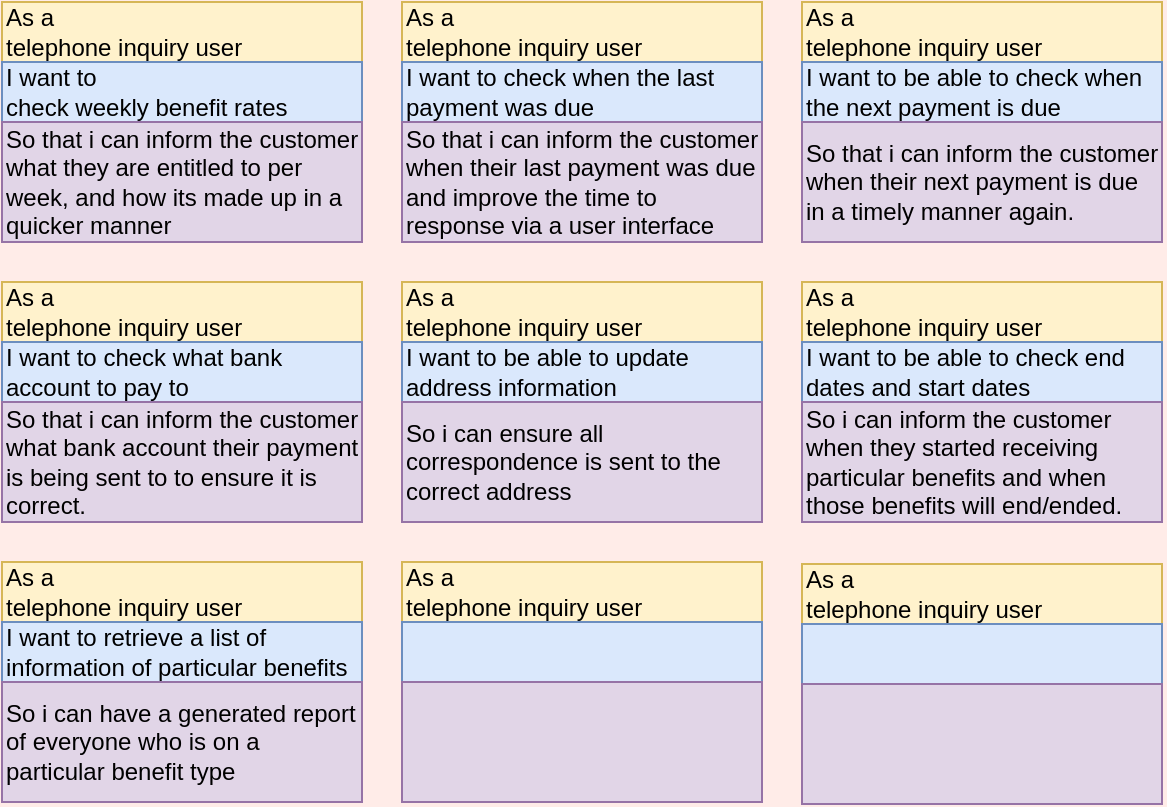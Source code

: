 <mxfile>
    <diagram id="C5RBs43oDa-KdzZeNtuy" name="User-Stories">
        <mxGraphModel dx="999" dy="577" grid="0" gridSize="10" guides="1" tooltips="1" connect="1" arrows="1" fold="1" page="1" pageScale="1" pageWidth="827" pageHeight="1169" background="#FFECE8" math="0" shadow="0">
            <root>
                <mxCell id="WIyWlLk6GJQsqaUBKTNV-0"/>
                <mxCell id="WIyWlLk6GJQsqaUBKTNV-1" parent="WIyWlLk6GJQsqaUBKTNV-0"/>
                <mxCell id="-pO2XmQCndsoNApmB1Te-9" value="" style="group;fontColor=#000000;" parent="WIyWlLk6GJQsqaUBKTNV-1" vertex="1" connectable="0">
                    <mxGeometry x="40" y="40" width="180" height="120" as="geometry"/>
                </mxCell>
                <mxCell id="-pO2XmQCndsoNApmB1Te-0" value="" style="rounded=0;whiteSpace=wrap;html=1;fontColor=#000000;" parent="-pO2XmQCndsoNApmB1Te-9" vertex="1">
                    <mxGeometry width="180" height="120" as="geometry"/>
                </mxCell>
                <mxCell id="-pO2XmQCndsoNApmB1Te-2" value="" style="endArrow=none;html=1;rounded=0;exitX=0;exitY=0.25;exitDx=0;exitDy=0;entryX=1;entryY=0.25;entryDx=0;entryDy=0;fontColor=#000000;" parent="-pO2XmQCndsoNApmB1Te-9" source="-pO2XmQCndsoNApmB1Te-0" target="-pO2XmQCndsoNApmB1Te-0" edge="1">
                    <mxGeometry width="50" height="50" relative="1" as="geometry">
                        <mxPoint x="350" y="230" as="sourcePoint"/>
                        <mxPoint x="400" y="180" as="targetPoint"/>
                        <Array as="points"/>
                    </mxGeometry>
                </mxCell>
                <mxCell id="-pO2XmQCndsoNApmB1Te-3" value="&lt;div align=&quot;left&quot;&gt;As a &lt;/div&gt;telephone inquiry user" style="text;html=1;strokeColor=#d6b656;fillColor=#fff2cc;align=left;verticalAlign=middle;whiteSpace=wrap;rounded=0;fontColor=#000000;" parent="-pO2XmQCndsoNApmB1Te-9" vertex="1">
                    <mxGeometry width="180" height="30" as="geometry"/>
                </mxCell>
                <mxCell id="-pO2XmQCndsoNApmB1Te-6" value="" style="endArrow=none;html=1;rounded=0;entryX=1;entryY=0.5;entryDx=0;entryDy=0;fontColor=#000000;" parent="-pO2XmQCndsoNApmB1Te-9" target="-pO2XmQCndsoNApmB1Te-0" edge="1">
                    <mxGeometry width="50" height="50" relative="1" as="geometry">
                        <mxPoint y="60" as="sourcePoint"/>
                        <mxPoint x="50" y="10" as="targetPoint"/>
                    </mxGeometry>
                </mxCell>
                <mxCell id="-pO2XmQCndsoNApmB1Te-7" value="&lt;div align=&quot;left&quot;&gt;I want to &lt;/div&gt;check weekly benefit rates" style="text;html=1;strokeColor=#6c8ebf;fillColor=#dae8fc;align=left;verticalAlign=middle;whiteSpace=wrap;rounded=0;fontColor=#000000;" parent="-pO2XmQCndsoNApmB1Te-9" vertex="1">
                    <mxGeometry y="30" width="180" height="30" as="geometry"/>
                </mxCell>
                <mxCell id="-pO2XmQCndsoNApmB1Te-8" value="So that i can inform the customer what they are entitled to per week, and how its made up in a quicker manner" style="text;html=1;strokeColor=#9673a6;fillColor=#e1d5e7;align=left;verticalAlign=middle;whiteSpace=wrap;rounded=0;fontColor=#000000;" parent="-pO2XmQCndsoNApmB1Te-9" vertex="1">
                    <mxGeometry y="60" width="180" height="60" as="geometry"/>
                </mxCell>
                <mxCell id="-pO2XmQCndsoNApmB1Te-10" value="" style="group;fillColor=#fff2cc;strokeColor=#d6b656;fontColor=#000000;" parent="WIyWlLk6GJQsqaUBKTNV-1" vertex="1" connectable="0">
                    <mxGeometry x="240" y="40" width="180" height="120" as="geometry"/>
                </mxCell>
                <mxCell id="-pO2XmQCndsoNApmB1Te-11" value="" style="rounded=0;whiteSpace=wrap;html=1;fontColor=#000000;" parent="-pO2XmQCndsoNApmB1Te-10" vertex="1">
                    <mxGeometry width="180" height="120" as="geometry"/>
                </mxCell>
                <mxCell id="-pO2XmQCndsoNApmB1Te-12" value="" style="endArrow=none;html=1;rounded=0;exitX=0;exitY=0.25;exitDx=0;exitDy=0;entryX=1;entryY=0.25;entryDx=0;entryDy=0;fontColor=#000000;" parent="-pO2XmQCndsoNApmB1Te-10" source="-pO2XmQCndsoNApmB1Te-11" target="-pO2XmQCndsoNApmB1Te-11" edge="1">
                    <mxGeometry width="50" height="50" relative="1" as="geometry">
                        <mxPoint x="350" y="230" as="sourcePoint"/>
                        <mxPoint x="400" y="180" as="targetPoint"/>
                        <Array as="points"/>
                    </mxGeometry>
                </mxCell>
                <mxCell id="-pO2XmQCndsoNApmB1Te-13" value="&lt;div align=&quot;left&quot;&gt;As a &lt;/div&gt;telephone inquiry user" style="text;html=1;strokeColor=#d6b656;fillColor=#fff2cc;align=left;verticalAlign=middle;whiteSpace=wrap;rounded=0;fontColor=#000000;" parent="-pO2XmQCndsoNApmB1Te-10" vertex="1">
                    <mxGeometry width="180" height="30" as="geometry"/>
                </mxCell>
                <mxCell id="-pO2XmQCndsoNApmB1Te-14" value="" style="endArrow=none;html=1;rounded=0;entryX=1;entryY=0.5;entryDx=0;entryDy=0;fontColor=#000000;" parent="-pO2XmQCndsoNApmB1Te-10" target="-pO2XmQCndsoNApmB1Te-11" edge="1">
                    <mxGeometry width="50" height="50" relative="1" as="geometry">
                        <mxPoint y="60" as="sourcePoint"/>
                        <mxPoint x="50" y="10" as="targetPoint"/>
                    </mxGeometry>
                </mxCell>
                <mxCell id="-pO2XmQCndsoNApmB1Te-15" value="I want to check when the last payment was due" style="text;html=1;strokeColor=#6c8ebf;fillColor=#dae8fc;align=left;verticalAlign=middle;whiteSpace=wrap;rounded=0;fontColor=#000000;" parent="-pO2XmQCndsoNApmB1Te-10" vertex="1">
                    <mxGeometry y="30" width="180" height="30" as="geometry"/>
                </mxCell>
                <mxCell id="-pO2XmQCndsoNApmB1Te-16" value="So that i can inform the customer when their last payment was due and improve the time to response via a user interface" style="text;html=1;strokeColor=#9673a6;fillColor=#e1d5e7;align=left;verticalAlign=middle;whiteSpace=wrap;rounded=0;fontColor=#000000;" parent="-pO2XmQCndsoNApmB1Te-10" vertex="1">
                    <mxGeometry y="60" width="180" height="60" as="geometry"/>
                </mxCell>
                <mxCell id="-pO2XmQCndsoNApmB1Te-17" value="" style="group;fontColor=#000000;" parent="WIyWlLk6GJQsqaUBKTNV-1" vertex="1" connectable="0">
                    <mxGeometry x="440" y="40" width="180" height="120" as="geometry"/>
                </mxCell>
                <mxCell id="-pO2XmQCndsoNApmB1Te-18" value="" style="rounded=0;whiteSpace=wrap;html=1;fontColor=#000000;" parent="-pO2XmQCndsoNApmB1Te-17" vertex="1">
                    <mxGeometry width="180" height="120" as="geometry"/>
                </mxCell>
                <mxCell id="-pO2XmQCndsoNApmB1Te-19" value="" style="endArrow=none;html=1;rounded=0;exitX=0;exitY=0.25;exitDx=0;exitDy=0;entryX=1;entryY=0.25;entryDx=0;entryDy=0;fontColor=#000000;" parent="-pO2XmQCndsoNApmB1Te-17" source="-pO2XmQCndsoNApmB1Te-18" target="-pO2XmQCndsoNApmB1Te-18" edge="1">
                    <mxGeometry width="50" height="50" relative="1" as="geometry">
                        <mxPoint x="350" y="230" as="sourcePoint"/>
                        <mxPoint x="400" y="180" as="targetPoint"/>
                        <Array as="points"/>
                    </mxGeometry>
                </mxCell>
                <mxCell id="-pO2XmQCndsoNApmB1Te-20" value="&lt;div align=&quot;left&quot;&gt;As a &lt;/div&gt;telephone inquiry user" style="text;html=1;strokeColor=#d6b656;fillColor=#fff2cc;align=left;verticalAlign=middle;whiteSpace=wrap;rounded=0;fontColor=#000000;" parent="-pO2XmQCndsoNApmB1Te-17" vertex="1">
                    <mxGeometry width="180" height="30" as="geometry"/>
                </mxCell>
                <mxCell id="-pO2XmQCndsoNApmB1Te-21" value="" style="endArrow=none;html=1;rounded=0;entryX=1;entryY=0.5;entryDx=0;entryDy=0;fontColor=#000000;" parent="-pO2XmQCndsoNApmB1Te-17" target="-pO2XmQCndsoNApmB1Te-18" edge="1">
                    <mxGeometry width="50" height="50" relative="1" as="geometry">
                        <mxPoint y="60" as="sourcePoint"/>
                        <mxPoint x="50" y="10" as="targetPoint"/>
                    </mxGeometry>
                </mxCell>
                <mxCell id="-pO2XmQCndsoNApmB1Te-22" value="&lt;div align=&quot;left&quot;&gt;I want to be able to check when the next payment is due&lt;br&gt;&lt;/div&gt;" style="text;html=1;strokeColor=#6c8ebf;fillColor=#dae8fc;align=left;verticalAlign=middle;whiteSpace=wrap;rounded=0;fontColor=#000000;" parent="-pO2XmQCndsoNApmB1Te-17" vertex="1">
                    <mxGeometry y="30" width="180" height="30" as="geometry"/>
                </mxCell>
                <mxCell id="-pO2XmQCndsoNApmB1Te-23" value="So that i can inform the customer when their next payment is due in a timely manner again." style="text;html=1;strokeColor=#9673a6;fillColor=#e1d5e7;align=left;verticalAlign=middle;whiteSpace=wrap;rounded=0;fontColor=#000000;" parent="-pO2XmQCndsoNApmB1Te-17" vertex="1">
                    <mxGeometry y="60" width="180" height="60" as="geometry"/>
                </mxCell>
                <mxCell id="-pO2XmQCndsoNApmB1Te-24" value="" style="group;fontColor=#000000;" parent="WIyWlLk6GJQsqaUBKTNV-1" vertex="1" connectable="0">
                    <mxGeometry x="40" y="180" width="180" height="120" as="geometry"/>
                </mxCell>
                <mxCell id="-pO2XmQCndsoNApmB1Te-25" value="" style="rounded=0;whiteSpace=wrap;html=1;fontColor=#000000;" parent="-pO2XmQCndsoNApmB1Te-24" vertex="1">
                    <mxGeometry width="180" height="120" as="geometry"/>
                </mxCell>
                <mxCell id="-pO2XmQCndsoNApmB1Te-26" value="" style="endArrow=none;html=1;rounded=0;exitX=0;exitY=0.25;exitDx=0;exitDy=0;entryX=1;entryY=0.25;entryDx=0;entryDy=0;fontColor=#000000;" parent="-pO2XmQCndsoNApmB1Te-24" source="-pO2XmQCndsoNApmB1Te-25" target="-pO2XmQCndsoNApmB1Te-25" edge="1">
                    <mxGeometry width="50" height="50" relative="1" as="geometry">
                        <mxPoint x="350" y="230" as="sourcePoint"/>
                        <mxPoint x="400" y="180" as="targetPoint"/>
                        <Array as="points"/>
                    </mxGeometry>
                </mxCell>
                <mxCell id="-pO2XmQCndsoNApmB1Te-27" value="&lt;div align=&quot;left&quot;&gt;As a &lt;/div&gt;telephone inquiry user" style="text;html=1;strokeColor=#d6b656;fillColor=#fff2cc;align=left;verticalAlign=middle;whiteSpace=wrap;rounded=0;fontColor=#000000;" parent="-pO2XmQCndsoNApmB1Te-24" vertex="1">
                    <mxGeometry width="180" height="30" as="geometry"/>
                </mxCell>
                <mxCell id="-pO2XmQCndsoNApmB1Te-28" value="" style="endArrow=none;html=1;rounded=0;entryX=1;entryY=0.5;entryDx=0;entryDy=0;fontColor=#000000;" parent="-pO2XmQCndsoNApmB1Te-24" target="-pO2XmQCndsoNApmB1Te-25" edge="1">
                    <mxGeometry width="50" height="50" relative="1" as="geometry">
                        <mxPoint y="60" as="sourcePoint"/>
                        <mxPoint x="50" y="10" as="targetPoint"/>
                    </mxGeometry>
                </mxCell>
                <mxCell id="-pO2XmQCndsoNApmB1Te-29" value="&lt;div align=&quot;left&quot;&gt;I want to check what bank account to pay to&lt;span style=&quot;white-space: pre&quot;&gt; &lt;/span&gt;&lt;br&gt;&lt;/div&gt;" style="text;html=1;strokeColor=#6c8ebf;fillColor=#dae8fc;align=left;verticalAlign=middle;whiteSpace=wrap;rounded=0;fontColor=#000000;" parent="-pO2XmQCndsoNApmB1Te-24" vertex="1">
                    <mxGeometry y="30" width="180" height="30" as="geometry"/>
                </mxCell>
                <mxCell id="-pO2XmQCndsoNApmB1Te-30" value="So that i can inform the customer what bank account their payment is being sent to to ensure it is correct." style="text;html=1;strokeColor=#9673a6;fillColor=#e1d5e7;align=left;verticalAlign=middle;whiteSpace=wrap;rounded=0;fontColor=#000000;" parent="-pO2XmQCndsoNApmB1Te-24" vertex="1">
                    <mxGeometry y="60" width="180" height="60" as="geometry"/>
                </mxCell>
                <mxCell id="-pO2XmQCndsoNApmB1Te-31" value="" style="group;fontColor=#000000;" parent="WIyWlLk6GJQsqaUBKTNV-1" vertex="1" connectable="0">
                    <mxGeometry x="240" y="180" width="180" height="120" as="geometry"/>
                </mxCell>
                <mxCell id="-pO2XmQCndsoNApmB1Te-32" value="" style="rounded=0;whiteSpace=wrap;html=1;fontColor=#000000;" parent="-pO2XmQCndsoNApmB1Te-31" vertex="1">
                    <mxGeometry width="180" height="120" as="geometry"/>
                </mxCell>
                <mxCell id="-pO2XmQCndsoNApmB1Te-33" value="" style="endArrow=none;html=1;rounded=0;exitX=0;exitY=0.25;exitDx=0;exitDy=0;entryX=1;entryY=0.25;entryDx=0;entryDy=0;fontColor=#000000;" parent="-pO2XmQCndsoNApmB1Te-31" source="-pO2XmQCndsoNApmB1Te-32" target="-pO2XmQCndsoNApmB1Te-32" edge="1">
                    <mxGeometry width="50" height="50" relative="1" as="geometry">
                        <mxPoint x="350" y="230" as="sourcePoint"/>
                        <mxPoint x="400" y="180" as="targetPoint"/>
                        <Array as="points"/>
                    </mxGeometry>
                </mxCell>
                <mxCell id="-pO2XmQCndsoNApmB1Te-34" value="&lt;div align=&quot;left&quot;&gt;As a &lt;/div&gt;telephone inquiry user" style="text;html=1;strokeColor=#d6b656;fillColor=#fff2cc;align=left;verticalAlign=middle;whiteSpace=wrap;rounded=0;fontColor=#000000;" parent="-pO2XmQCndsoNApmB1Te-31" vertex="1">
                    <mxGeometry width="180" height="30" as="geometry"/>
                </mxCell>
                <mxCell id="-pO2XmQCndsoNApmB1Te-35" value="" style="endArrow=none;html=1;rounded=0;entryX=1;entryY=0.5;entryDx=0;entryDy=0;fontColor=#000000;" parent="-pO2XmQCndsoNApmB1Te-31" target="-pO2XmQCndsoNApmB1Te-32" edge="1">
                    <mxGeometry width="50" height="50" relative="1" as="geometry">
                        <mxPoint y="60" as="sourcePoint"/>
                        <mxPoint x="50" y="10" as="targetPoint"/>
                    </mxGeometry>
                </mxCell>
                <mxCell id="-pO2XmQCndsoNApmB1Te-36" value="&lt;div align=&quot;left&quot;&gt;I want to be able to update address information &lt;/div&gt;" style="text;html=1;strokeColor=#6c8ebf;fillColor=#dae8fc;align=left;verticalAlign=middle;whiteSpace=wrap;rounded=0;fontColor=#000000;" parent="-pO2XmQCndsoNApmB1Te-31" vertex="1">
                    <mxGeometry y="30" width="180" height="30" as="geometry"/>
                </mxCell>
                <mxCell id="-pO2XmQCndsoNApmB1Te-37" value="So i can ensure all correspondence is sent to the correct address" style="text;html=1;strokeColor=#9673a6;fillColor=#e1d5e7;align=left;verticalAlign=middle;whiteSpace=wrap;rounded=0;fontColor=#000000;" parent="-pO2XmQCndsoNApmB1Te-31" vertex="1">
                    <mxGeometry y="60" width="180" height="60" as="geometry"/>
                </mxCell>
                <mxCell id="-pO2XmQCndsoNApmB1Te-38" value="" style="group;fontColor=#000000;" parent="WIyWlLk6GJQsqaUBKTNV-1" vertex="1" connectable="0">
                    <mxGeometry x="440" y="180" width="180" height="120" as="geometry"/>
                </mxCell>
                <mxCell id="-pO2XmQCndsoNApmB1Te-39" value="" style="rounded=0;whiteSpace=wrap;html=1;fontColor=#000000;" parent="-pO2XmQCndsoNApmB1Te-38" vertex="1">
                    <mxGeometry width="180" height="120" as="geometry"/>
                </mxCell>
                <mxCell id="-pO2XmQCndsoNApmB1Te-40" value="" style="endArrow=none;html=1;rounded=0;exitX=0;exitY=0.25;exitDx=0;exitDy=0;entryX=1;entryY=0.25;entryDx=0;entryDy=0;fontColor=#000000;" parent="-pO2XmQCndsoNApmB1Te-38" source="-pO2XmQCndsoNApmB1Te-39" target="-pO2XmQCndsoNApmB1Te-39" edge="1">
                    <mxGeometry width="50" height="50" relative="1" as="geometry">
                        <mxPoint x="350" y="230" as="sourcePoint"/>
                        <mxPoint x="400" y="180" as="targetPoint"/>
                        <Array as="points"/>
                    </mxGeometry>
                </mxCell>
                <mxCell id="-pO2XmQCndsoNApmB1Te-41" value="&lt;div align=&quot;left&quot;&gt;As a &lt;/div&gt;telephone inquiry user" style="text;html=1;strokeColor=#d6b656;fillColor=#fff2cc;align=left;verticalAlign=middle;whiteSpace=wrap;rounded=0;fontColor=#000000;" parent="-pO2XmQCndsoNApmB1Te-38" vertex="1">
                    <mxGeometry width="180" height="30" as="geometry"/>
                </mxCell>
                <mxCell id="-pO2XmQCndsoNApmB1Te-42" value="" style="endArrow=none;html=1;rounded=0;entryX=1;entryY=0.5;entryDx=0;entryDy=0;fontColor=#000000;" parent="-pO2XmQCndsoNApmB1Te-38" target="-pO2XmQCndsoNApmB1Te-39" edge="1">
                    <mxGeometry width="50" height="50" relative="1" as="geometry">
                        <mxPoint y="60" as="sourcePoint"/>
                        <mxPoint x="50" y="10" as="targetPoint"/>
                    </mxGeometry>
                </mxCell>
                <mxCell id="-pO2XmQCndsoNApmB1Te-43" value="&lt;div align=&quot;left&quot;&gt;I want to be able to check end dates and start dates &lt;br&gt;&lt;/div&gt;" style="text;html=1;strokeColor=#6c8ebf;fillColor=#dae8fc;align=left;verticalAlign=middle;whiteSpace=wrap;rounded=0;fontColor=#000000;" parent="-pO2XmQCndsoNApmB1Te-38" vertex="1">
                    <mxGeometry y="30" width="180" height="30" as="geometry"/>
                </mxCell>
                <mxCell id="-pO2XmQCndsoNApmB1Te-44" value="So i can inform the customer when they started receiving particular benefits and when those benefits will end/ended." style="text;html=1;strokeColor=#9673a6;fillColor=#e1d5e7;align=left;verticalAlign=middle;whiteSpace=wrap;rounded=0;fontColor=#000000;" parent="-pO2XmQCndsoNApmB1Te-38" vertex="1">
                    <mxGeometry y="60" width="180" height="60" as="geometry"/>
                </mxCell>
                <mxCell id="0" value="" style="group;fontColor=#000000;" parent="WIyWlLk6GJQsqaUBKTNV-1" vertex="1" connectable="0">
                    <mxGeometry x="240" y="320" width="180" height="120" as="geometry"/>
                </mxCell>
                <mxCell id="1" value="" style="rounded=0;whiteSpace=wrap;html=1;fontColor=#000000;" parent="0" vertex="1">
                    <mxGeometry width="180" height="120" as="geometry"/>
                </mxCell>
                <mxCell id="2" value="" style="endArrow=none;html=1;rounded=0;exitX=0;exitY=0.25;exitDx=0;exitDy=0;entryX=1;entryY=0.25;entryDx=0;entryDy=0;fontColor=#000000;" parent="0" source="1" target="1" edge="1">
                    <mxGeometry width="50" height="50" relative="1" as="geometry">
                        <mxPoint x="350" y="230" as="sourcePoint"/>
                        <mxPoint x="400" y="180" as="targetPoint"/>
                        <Array as="points"/>
                    </mxGeometry>
                </mxCell>
                <mxCell id="3" value="&lt;div align=&quot;left&quot;&gt;As a &lt;/div&gt;telephone inquiry user" style="text;html=1;strokeColor=#d6b656;fillColor=#fff2cc;align=left;verticalAlign=middle;whiteSpace=wrap;rounded=0;fontColor=#000000;" parent="0" vertex="1">
                    <mxGeometry width="180" height="30" as="geometry"/>
                </mxCell>
                <mxCell id="4" value="" style="endArrow=none;html=1;rounded=0;entryX=1;entryY=0.5;entryDx=0;entryDy=0;fontColor=#000000;" parent="0" target="1" edge="1">
                    <mxGeometry width="50" height="50" relative="1" as="geometry">
                        <mxPoint y="60" as="sourcePoint"/>
                        <mxPoint x="50" y="10" as="targetPoint"/>
                    </mxGeometry>
                </mxCell>
                <mxCell id="5" value="&lt;div align=&quot;left&quot;&gt;&lt;br&gt;&lt;/div&gt;" style="text;html=1;strokeColor=#6c8ebf;fillColor=#dae8fc;align=left;verticalAlign=middle;whiteSpace=wrap;rounded=0;fontColor=#000000;" parent="0" vertex="1">
                    <mxGeometry y="30" width="180" height="30" as="geometry"/>
                </mxCell>
                <mxCell id="6" value="" style="text;html=1;strokeColor=#9673a6;fillColor=#e1d5e7;align=left;verticalAlign=middle;whiteSpace=wrap;rounded=0;fontColor=#000000;" parent="0" vertex="1">
                    <mxGeometry y="60" width="180" height="60" as="geometry"/>
                </mxCell>
                <mxCell id="7" value="" style="group;fontColor=#000000;" parent="WIyWlLk6GJQsqaUBKTNV-1" vertex="1" connectable="0">
                    <mxGeometry x="440" y="321" width="180" height="120" as="geometry"/>
                </mxCell>
                <mxCell id="8" value="" style="rounded=0;whiteSpace=wrap;html=1;fontColor=#000000;" parent="7" vertex="1">
                    <mxGeometry width="180" height="120" as="geometry"/>
                </mxCell>
                <mxCell id="9" value="" style="endArrow=none;html=1;rounded=0;exitX=0;exitY=0.25;exitDx=0;exitDy=0;entryX=1;entryY=0.25;entryDx=0;entryDy=0;fontColor=#000000;" parent="7" source="8" target="8" edge="1">
                    <mxGeometry width="50" height="50" relative="1" as="geometry">
                        <mxPoint x="350" y="230" as="sourcePoint"/>
                        <mxPoint x="400" y="180" as="targetPoint"/>
                        <Array as="points"/>
                    </mxGeometry>
                </mxCell>
                <mxCell id="10" value="&lt;div align=&quot;left&quot;&gt;As a &lt;/div&gt;telephone inquiry user" style="text;html=1;strokeColor=#d6b656;fillColor=#fff2cc;align=left;verticalAlign=middle;whiteSpace=wrap;rounded=0;fontColor=#000000;" parent="7" vertex="1">
                    <mxGeometry width="180" height="30" as="geometry"/>
                </mxCell>
                <mxCell id="11" value="" style="endArrow=none;html=1;rounded=0;entryX=1;entryY=0.5;entryDx=0;entryDy=0;fontColor=#000000;" parent="7" target="8" edge="1">
                    <mxGeometry width="50" height="50" relative="1" as="geometry">
                        <mxPoint y="60" as="sourcePoint"/>
                        <mxPoint x="50" y="10" as="targetPoint"/>
                    </mxGeometry>
                </mxCell>
                <mxCell id="12" value="&lt;div align=&quot;left&quot;&gt;&lt;br&gt;&lt;/div&gt;" style="text;html=1;strokeColor=#6c8ebf;fillColor=#dae8fc;align=left;verticalAlign=middle;whiteSpace=wrap;rounded=0;fontColor=#000000;" parent="7" vertex="1">
                    <mxGeometry y="30" width="180" height="30" as="geometry"/>
                </mxCell>
                <mxCell id="13" value="" style="text;html=1;strokeColor=#9673a6;fillColor=#e1d5e7;align=left;verticalAlign=middle;whiteSpace=wrap;rounded=0;fontColor=#000000;" parent="7" vertex="1">
                    <mxGeometry y="60" width="180" height="60" as="geometry"/>
                </mxCell>
                <mxCell id="14" value="" style="group;fontColor=#000000;" parent="WIyWlLk6GJQsqaUBKTNV-1" vertex="1" connectable="0">
                    <mxGeometry x="40" y="320" width="180" height="120" as="geometry"/>
                </mxCell>
                <mxCell id="15" value="" style="rounded=0;whiteSpace=wrap;html=1;fontColor=#000000;" parent="14" vertex="1">
                    <mxGeometry width="180" height="120" as="geometry"/>
                </mxCell>
                <mxCell id="16" value="" style="endArrow=none;html=1;rounded=0;exitX=0;exitY=0.25;exitDx=0;exitDy=0;entryX=1;entryY=0.25;entryDx=0;entryDy=0;fontColor=#000000;" parent="14" source="15" target="15" edge="1">
                    <mxGeometry width="50" height="50" relative="1" as="geometry">
                        <mxPoint x="350" y="230" as="sourcePoint"/>
                        <mxPoint x="400" y="180" as="targetPoint"/>
                        <Array as="points"/>
                    </mxGeometry>
                </mxCell>
                <mxCell id="17" value="&lt;div align=&quot;left&quot;&gt;As a &lt;/div&gt;telephone inquiry user" style="text;html=1;strokeColor=#d6b656;fillColor=#fff2cc;align=left;verticalAlign=middle;whiteSpace=wrap;rounded=0;fontColor=#000000;" parent="14" vertex="1">
                    <mxGeometry width="180" height="30" as="geometry"/>
                </mxCell>
                <mxCell id="18" value="" style="endArrow=none;html=1;rounded=0;entryX=1;entryY=0.5;entryDx=0;entryDy=0;fontColor=#000000;" parent="14" target="15" edge="1">
                    <mxGeometry width="50" height="50" relative="1" as="geometry">
                        <mxPoint y="60" as="sourcePoint"/>
                        <mxPoint x="50" y="10" as="targetPoint"/>
                    </mxGeometry>
                </mxCell>
                <mxCell id="19" value="&lt;div align=&quot;left&quot;&gt;I want to retrieve a list of information of particular benefits&lt;/div&gt;" style="text;html=1;strokeColor=#6c8ebf;fillColor=#dae8fc;align=left;verticalAlign=middle;whiteSpace=wrap;rounded=0;fontColor=#000000;" parent="14" vertex="1">
                    <mxGeometry y="30" width="180" height="30" as="geometry"/>
                </mxCell>
                <mxCell id="20" value="So i can have a generated report of everyone who is on a particular benefit type" style="text;html=1;strokeColor=#9673a6;fillColor=#e1d5e7;align=left;verticalAlign=middle;whiteSpace=wrap;rounded=0;fontColor=#000000;" parent="14" vertex="1">
                    <mxGeometry y="60" width="180" height="60" as="geometry"/>
                </mxCell>
                <mxCell id="21" style="edgeStyle=none;html=1;exitX=0.25;exitY=0;exitDx=0;exitDy=0;fontColor=#000000;" parent="WIyWlLk6GJQsqaUBKTNV-1" source="17" edge="1">
                    <mxGeometry relative="1" as="geometry">
                        <mxPoint x="85" y="320" as="targetPoint"/>
                    </mxGeometry>
                </mxCell>
            </root>
        </mxGraphModel>
    </diagram>
</mxfile>